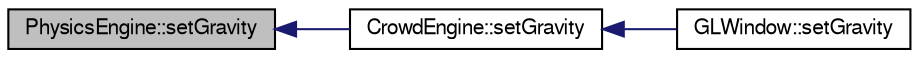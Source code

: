 digraph "PhysicsEngine::setGravity"
{
  edge [fontname="FreeSans",fontsize="10",labelfontname="FreeSans",labelfontsize="10"];
  node [fontname="FreeSans",fontsize="10",shape=record];
  rankdir="LR";
  Node1 [label="PhysicsEngine::setGravity",height=0.2,width=0.4,color="black", fillcolor="grey75", style="filled" fontcolor="black"];
  Node1 -> Node2 [dir="back",color="midnightblue",fontsize="10",style="solid",fontname="FreeSans"];
  Node2 [label="CrowdEngine::setGravity",height=0.2,width=0.4,color="black", fillcolor="white", style="filled",URL="$class_crowd_engine.html#aed5a78a01ee498356bf107e74545f310"];
  Node2 -> Node3 [dir="back",color="midnightblue",fontsize="10",style="solid",fontname="FreeSans"];
  Node3 [label="GLWindow::setGravity",height=0.2,width=0.4,color="black", fillcolor="white", style="filled",URL="$class_g_l_window.html#a6e0d44cdfb104ccfdcee1871a0f1bf20"];
}
